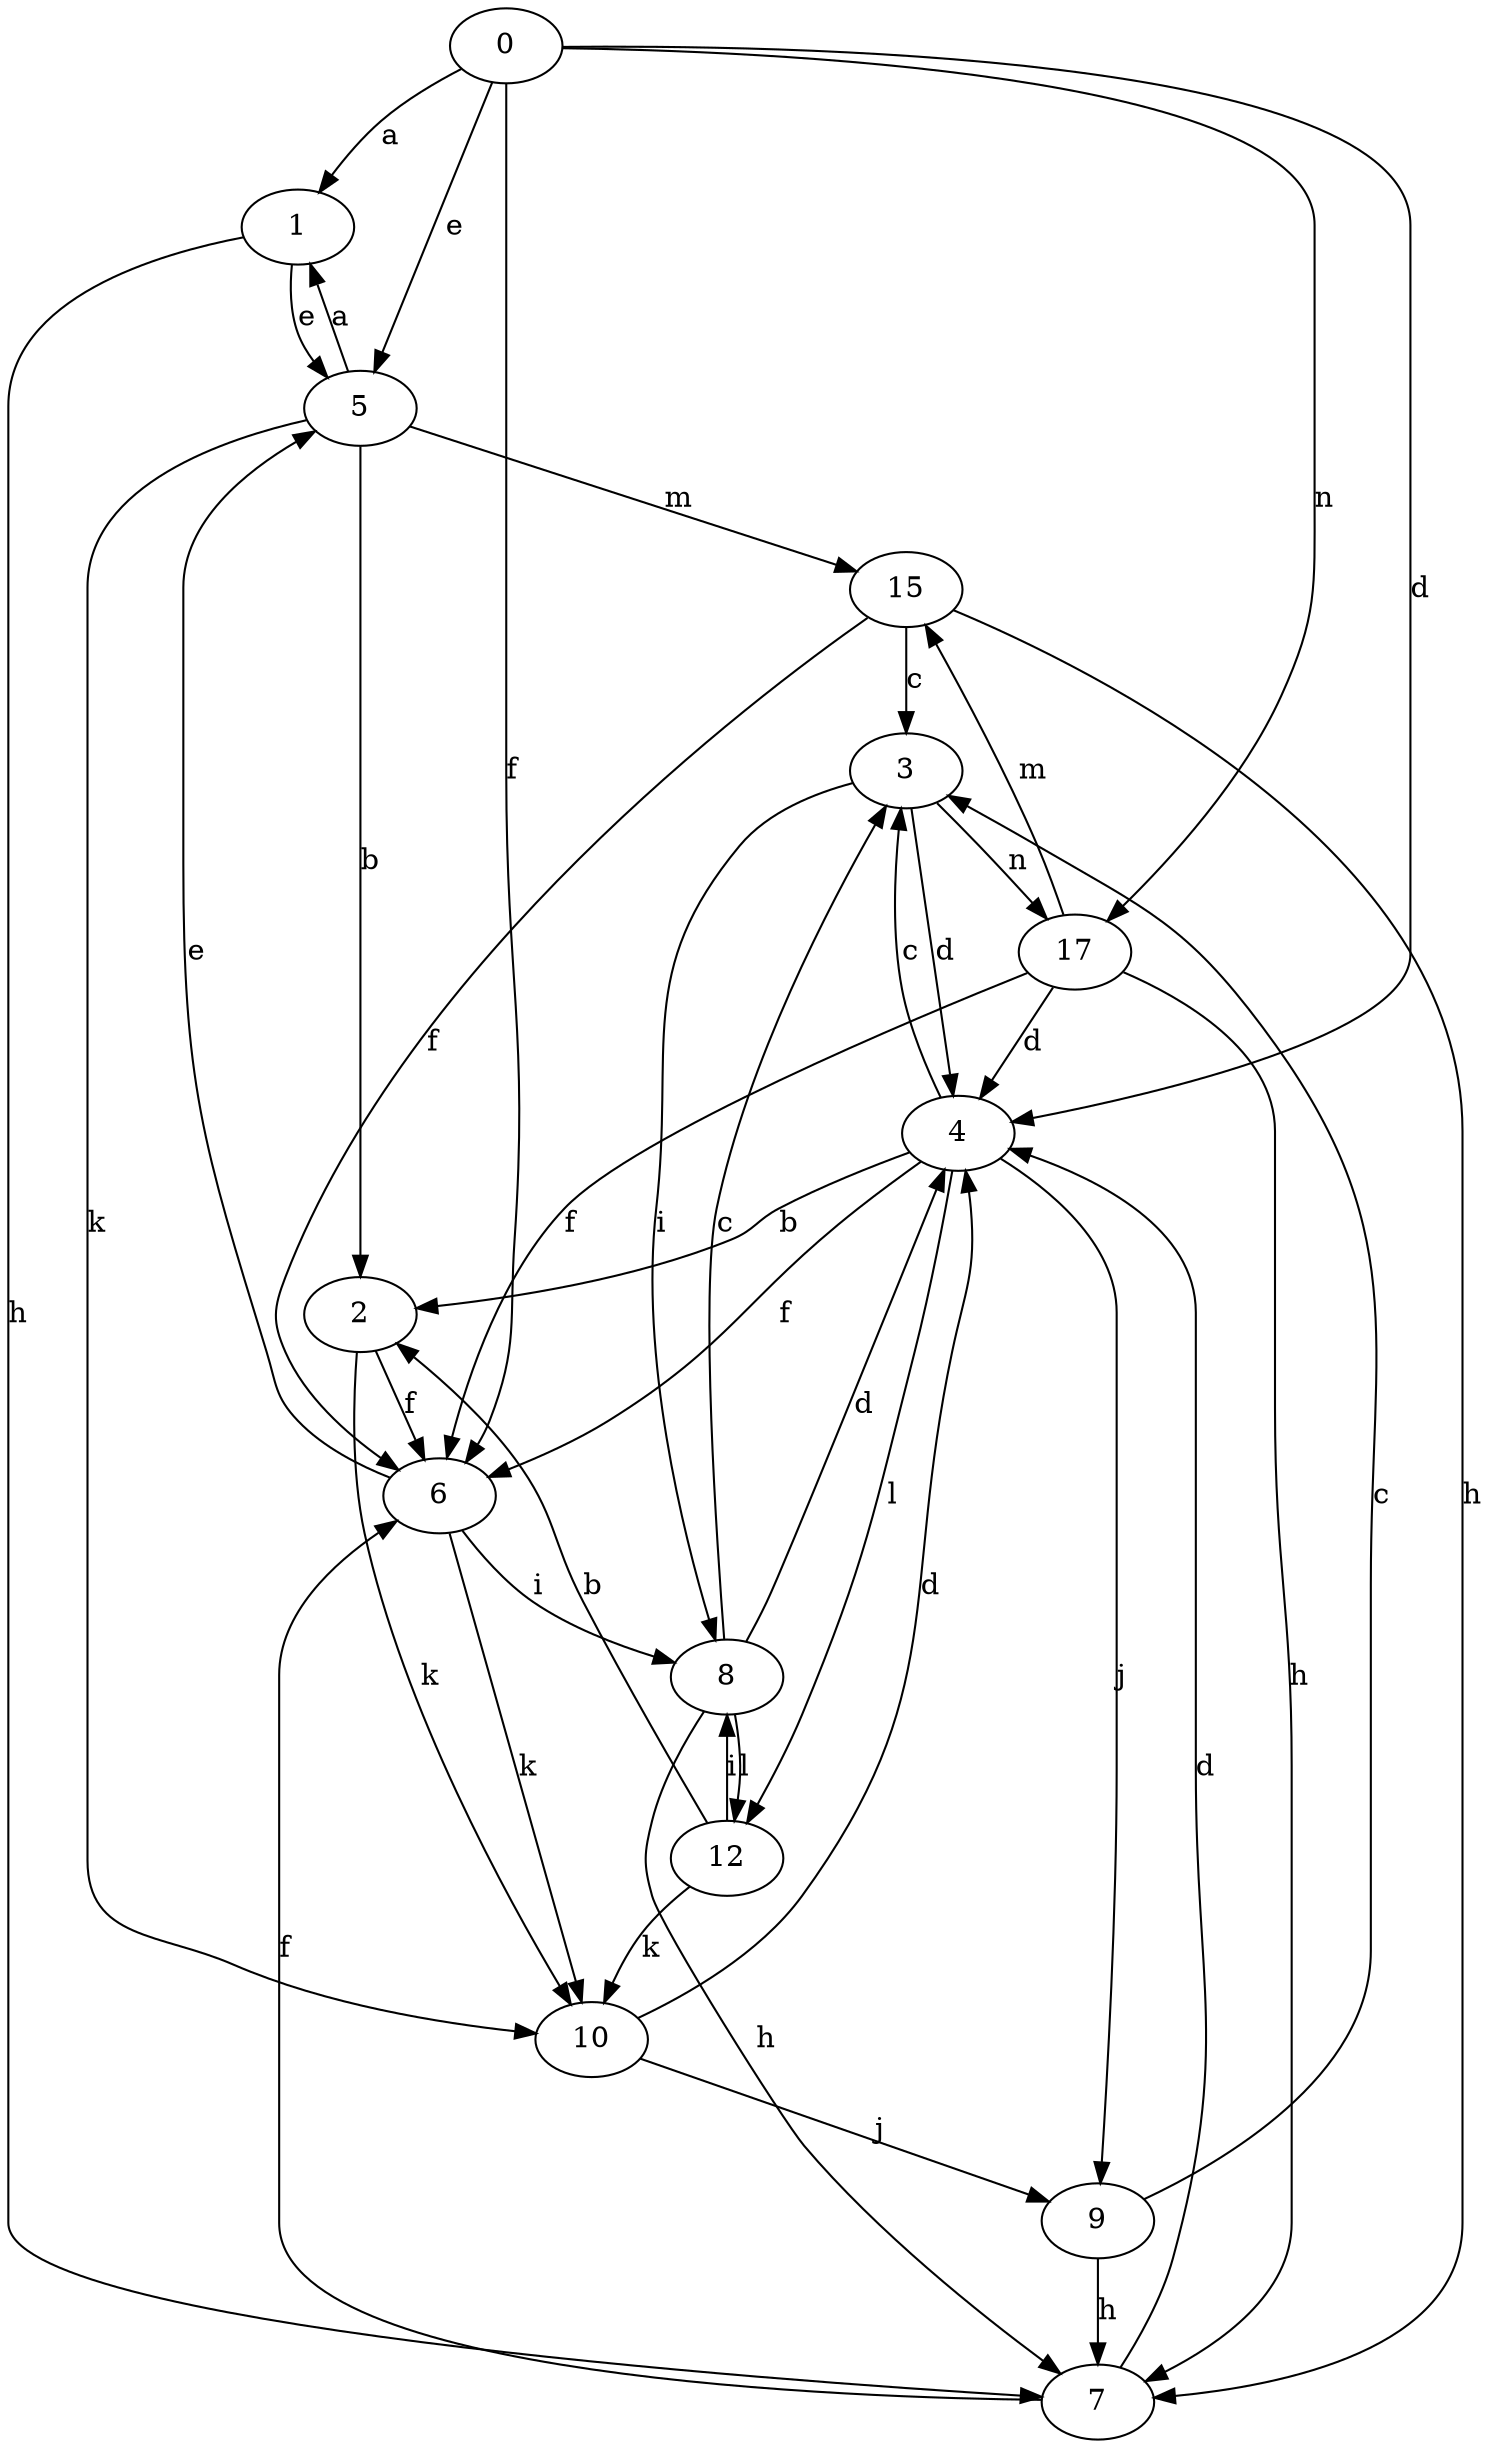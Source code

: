 strict digraph  {
0;
1;
2;
3;
4;
5;
6;
7;
8;
9;
10;
12;
15;
17;
0 -> 1  [label=a];
0 -> 4  [label=d];
0 -> 5  [label=e];
0 -> 6  [label=f];
0 -> 17  [label=n];
1 -> 5  [label=e];
1 -> 7  [label=h];
2 -> 6  [label=f];
2 -> 10  [label=k];
3 -> 4  [label=d];
3 -> 8  [label=i];
3 -> 17  [label=n];
4 -> 2  [label=b];
4 -> 3  [label=c];
4 -> 6  [label=f];
4 -> 9  [label=j];
4 -> 12  [label=l];
5 -> 1  [label=a];
5 -> 2  [label=b];
5 -> 10  [label=k];
5 -> 15  [label=m];
6 -> 5  [label=e];
6 -> 8  [label=i];
6 -> 10  [label=k];
7 -> 4  [label=d];
7 -> 6  [label=f];
8 -> 3  [label=c];
8 -> 4  [label=d];
8 -> 7  [label=h];
8 -> 12  [label=l];
9 -> 3  [label=c];
9 -> 7  [label=h];
10 -> 4  [label=d];
10 -> 9  [label=j];
12 -> 2  [label=b];
12 -> 8  [label=i];
12 -> 10  [label=k];
15 -> 3  [label=c];
15 -> 6  [label=f];
15 -> 7  [label=h];
17 -> 4  [label=d];
17 -> 6  [label=f];
17 -> 7  [label=h];
17 -> 15  [label=m];
}
